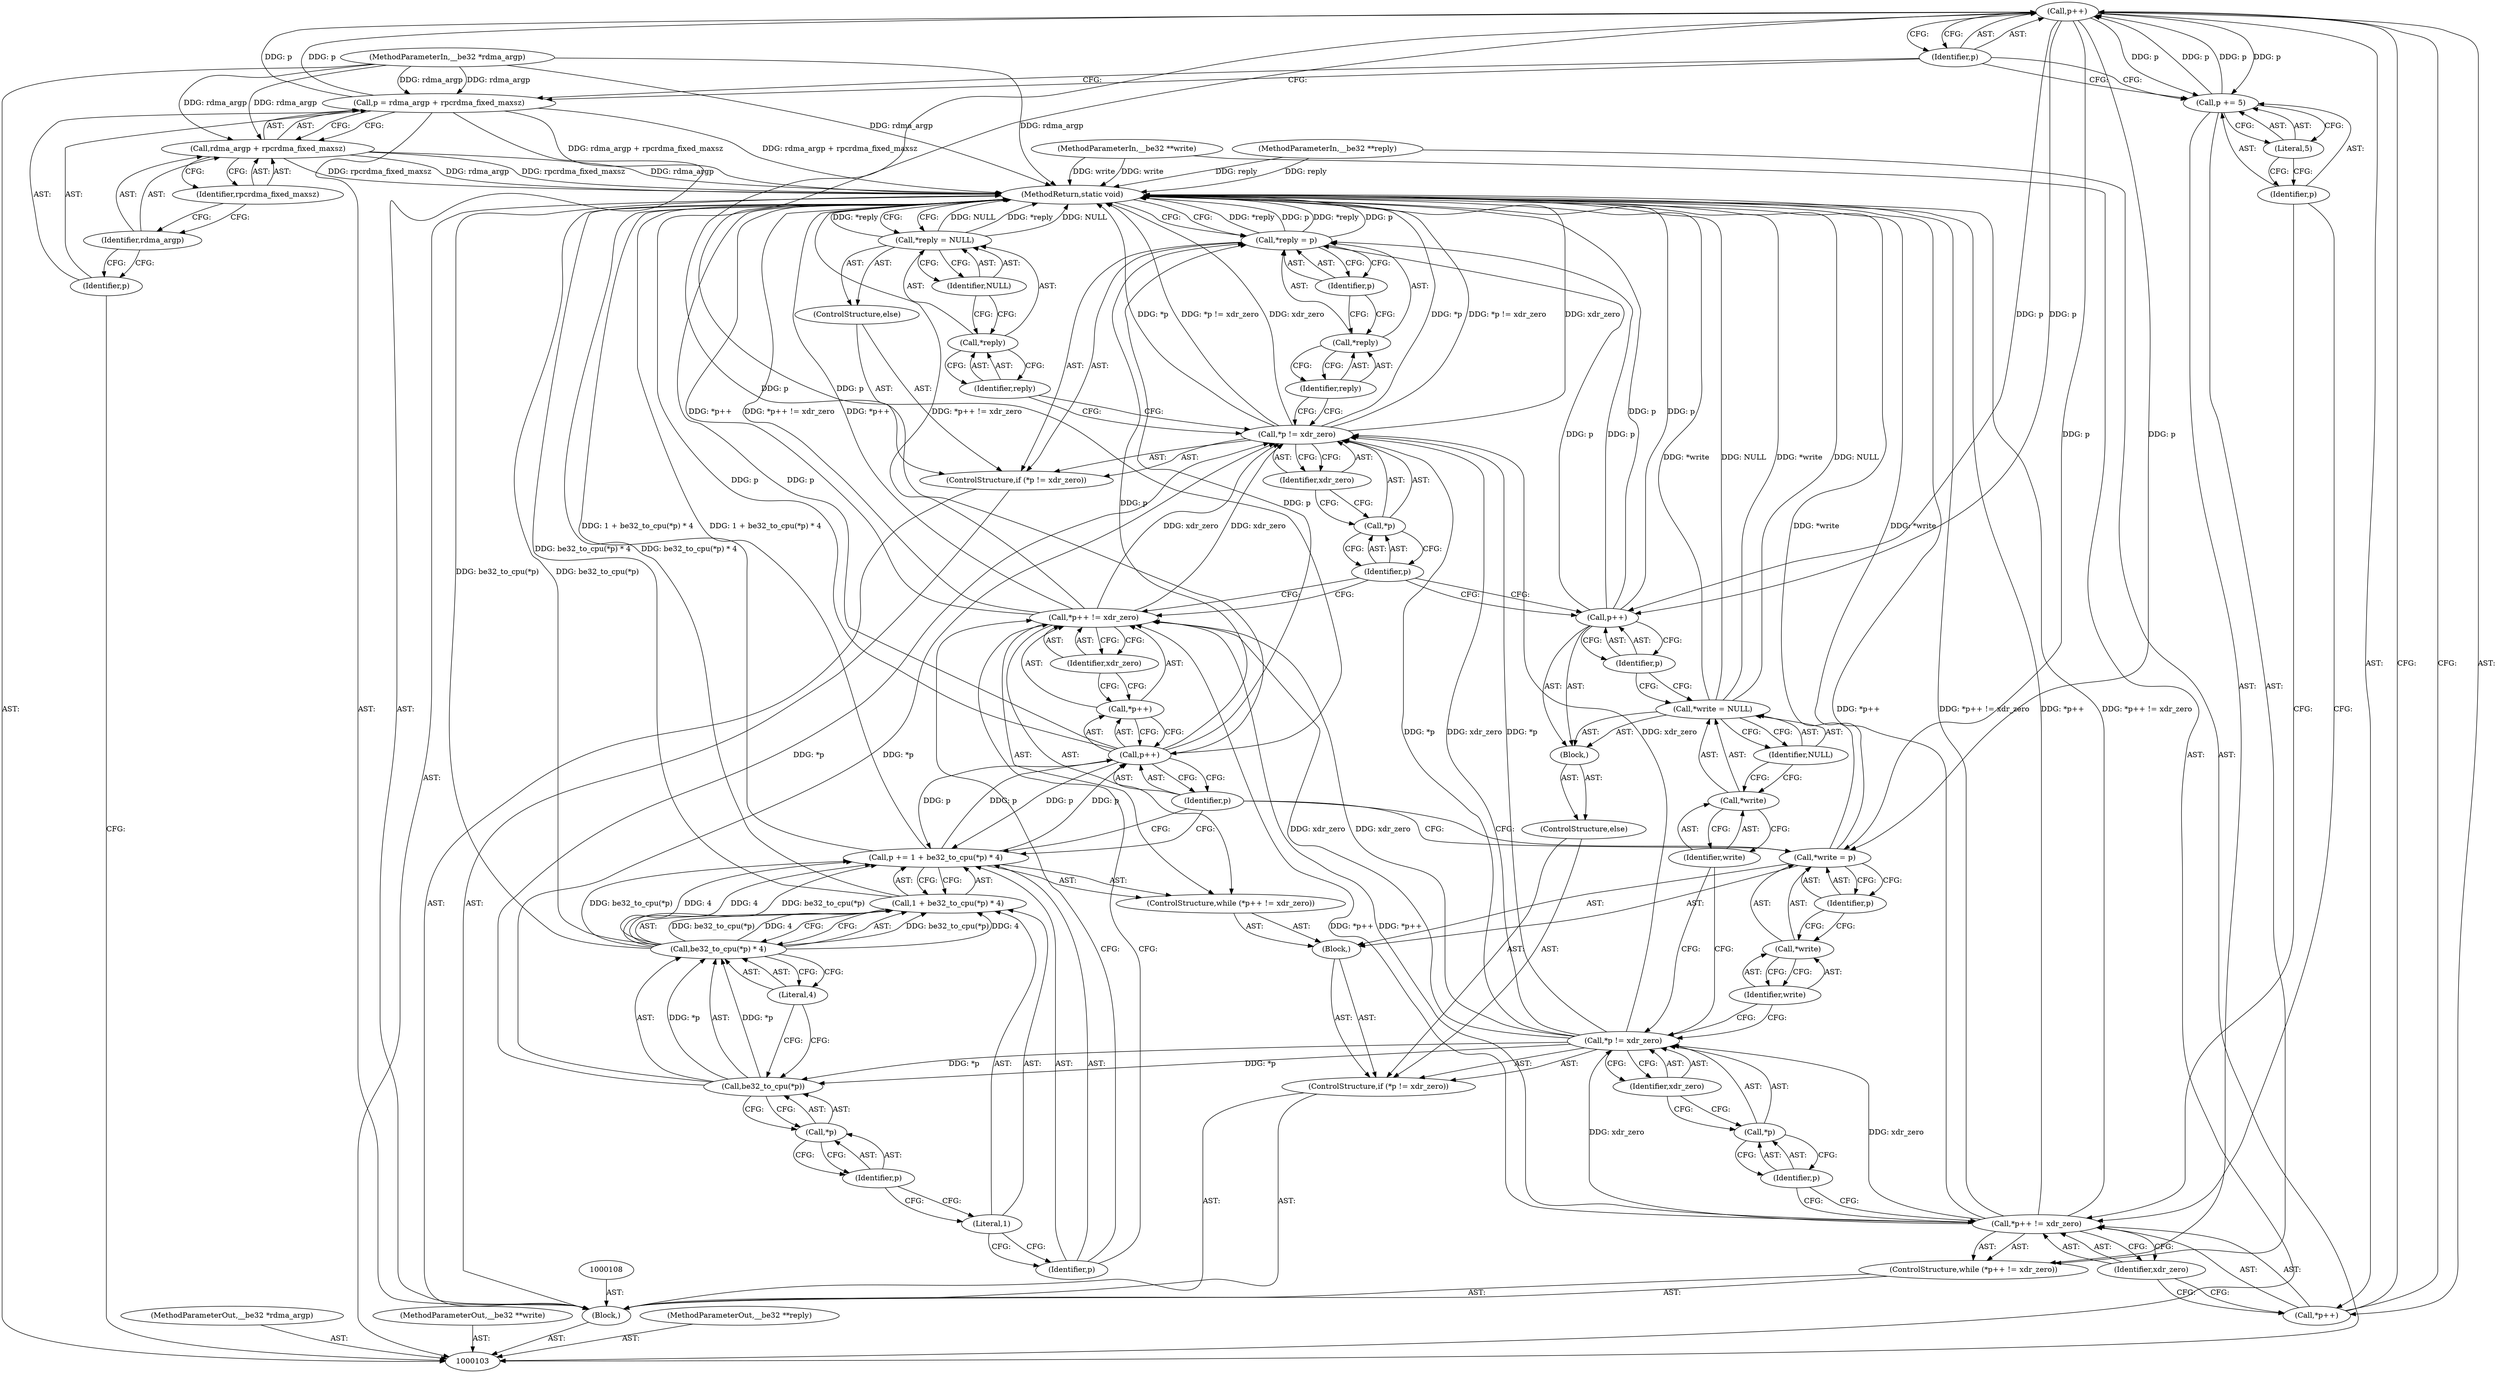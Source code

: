 digraph "0_linux_c70422f760c120480fee4de6c38804c72aa26bc1_37" {
"1000117" [label="(Call,p++)"];
"1000118" [label="(Identifier,p)"];
"1000119" [label="(Identifier,xdr_zero)"];
"1000114" [label="(ControlStructure,while (*p++ != xdr_zero))"];
"1000115" [label="(Call,*p++ != xdr_zero)"];
"1000116" [label="(Call,*p++)"];
"1000120" [label="(Call,p += 5)"];
"1000121" [label="(Identifier,p)"];
"1000122" [label="(Literal,5)"];
"1000127" [label="(Identifier,xdr_zero)"];
"1000123" [label="(ControlStructure,if (*p != xdr_zero))"];
"1000128" [label="(Block,)"];
"1000124" [label="(Call,*p != xdr_zero)"];
"1000125" [label="(Call,*p)"];
"1000126" [label="(Identifier,p)"];
"1000132" [label="(Identifier,p)"];
"1000129" [label="(Call,*write = p)"];
"1000130" [label="(Call,*write)"];
"1000131" [label="(Identifier,write)"];
"1000134" [label="(Call,*p++ != xdr_zero)"];
"1000135" [label="(Call,*p++)"];
"1000136" [label="(Call,p++)"];
"1000137" [label="(Identifier,p)"];
"1000138" [label="(Identifier,xdr_zero)"];
"1000133" [label="(ControlStructure,while (*p++ != xdr_zero))"];
"1000143" [label="(Call,be32_to_cpu(*p) * 4)"];
"1000144" [label="(Call,be32_to_cpu(*p))"];
"1000145" [label="(Call,*p)"];
"1000146" [label="(Identifier,p)"];
"1000147" [label="(Literal,4)"];
"1000139" [label="(Call,p += 1 + be32_to_cpu(*p) * 4)"];
"1000140" [label="(Identifier,p)"];
"1000141" [label="(Call,1 + be32_to_cpu(*p) * 4)"];
"1000142" [label="(Literal,1)"];
"1000148" [label="(ControlStructure,else)"];
"1000149" [label="(Block,)"];
"1000153" [label="(Identifier,NULL)"];
"1000150" [label="(Call,*write = NULL)"];
"1000151" [label="(Call,*write)"];
"1000152" [label="(Identifier,write)"];
"1000170" [label="(MethodReturn,static void)"];
"1000104" [label="(MethodParameterIn,__be32 *rdma_argp)"];
"1000215" [label="(MethodParameterOut,__be32 *rdma_argp)"];
"1000154" [label="(Call,p++)"];
"1000155" [label="(Identifier,p)"];
"1000160" [label="(Identifier,xdr_zero)"];
"1000156" [label="(ControlStructure,if (*p != xdr_zero))"];
"1000157" [label="(Call,*p != xdr_zero)"];
"1000158" [label="(Call,*p)"];
"1000159" [label="(Identifier,p)"];
"1000164" [label="(Identifier,p)"];
"1000161" [label="(Call,*reply = p)"];
"1000162" [label="(Call,*reply)"];
"1000163" [label="(Identifier,reply)"];
"1000165" [label="(ControlStructure,else)"];
"1000169" [label="(Identifier,NULL)"];
"1000166" [label="(Call,*reply = NULL)"];
"1000167" [label="(Call,*reply)"];
"1000168" [label="(Identifier,reply)"];
"1000105" [label="(MethodParameterIn,__be32 **write)"];
"1000216" [label="(MethodParameterOut,__be32 **write)"];
"1000106" [label="(MethodParameterIn,__be32 **reply)"];
"1000217" [label="(MethodParameterOut,__be32 **reply)"];
"1000107" [label="(Block,)"];
"1000109" [label="(Call,p = rdma_argp + rpcrdma_fixed_maxsz)"];
"1000110" [label="(Identifier,p)"];
"1000113" [label="(Identifier,rpcrdma_fixed_maxsz)"];
"1000111" [label="(Call,rdma_argp + rpcrdma_fixed_maxsz)"];
"1000112" [label="(Identifier,rdma_argp)"];
"1000117" -> "1000116"  [label="AST: "];
"1000117" -> "1000118"  [label="CFG: "];
"1000118" -> "1000117"  [label="AST: "];
"1000116" -> "1000117"  [label="CFG: "];
"1000120" -> "1000117"  [label="DDG: p"];
"1000109" -> "1000117"  [label="DDG: p"];
"1000117" -> "1000120"  [label="DDG: p"];
"1000117" -> "1000129"  [label="DDG: p"];
"1000117" -> "1000136"  [label="DDG: p"];
"1000117" -> "1000154"  [label="DDG: p"];
"1000118" -> "1000117"  [label="AST: "];
"1000118" -> "1000120"  [label="CFG: "];
"1000118" -> "1000109"  [label="CFG: "];
"1000117" -> "1000118"  [label="CFG: "];
"1000119" -> "1000115"  [label="AST: "];
"1000119" -> "1000116"  [label="CFG: "];
"1000115" -> "1000119"  [label="CFG: "];
"1000114" -> "1000107"  [label="AST: "];
"1000115" -> "1000114"  [label="AST: "];
"1000120" -> "1000114"  [label="AST: "];
"1000115" -> "1000114"  [label="AST: "];
"1000115" -> "1000119"  [label="CFG: "];
"1000116" -> "1000115"  [label="AST: "];
"1000119" -> "1000115"  [label="AST: "];
"1000121" -> "1000115"  [label="CFG: "];
"1000126" -> "1000115"  [label="CFG: "];
"1000115" -> "1000170"  [label="DDG: *p++ != xdr_zero"];
"1000115" -> "1000170"  [label="DDG: *p++"];
"1000115" -> "1000124"  [label="DDG: xdr_zero"];
"1000115" -> "1000134"  [label="DDG: *p++"];
"1000116" -> "1000115"  [label="AST: "];
"1000116" -> "1000117"  [label="CFG: "];
"1000117" -> "1000116"  [label="AST: "];
"1000119" -> "1000116"  [label="CFG: "];
"1000120" -> "1000114"  [label="AST: "];
"1000120" -> "1000122"  [label="CFG: "];
"1000121" -> "1000120"  [label="AST: "];
"1000122" -> "1000120"  [label="AST: "];
"1000118" -> "1000120"  [label="CFG: "];
"1000120" -> "1000117"  [label="DDG: p"];
"1000117" -> "1000120"  [label="DDG: p"];
"1000121" -> "1000120"  [label="AST: "];
"1000121" -> "1000115"  [label="CFG: "];
"1000122" -> "1000121"  [label="CFG: "];
"1000122" -> "1000120"  [label="AST: "];
"1000122" -> "1000121"  [label="CFG: "];
"1000120" -> "1000122"  [label="CFG: "];
"1000127" -> "1000124"  [label="AST: "];
"1000127" -> "1000125"  [label="CFG: "];
"1000124" -> "1000127"  [label="CFG: "];
"1000123" -> "1000107"  [label="AST: "];
"1000124" -> "1000123"  [label="AST: "];
"1000128" -> "1000123"  [label="AST: "];
"1000148" -> "1000123"  [label="AST: "];
"1000128" -> "1000123"  [label="AST: "];
"1000129" -> "1000128"  [label="AST: "];
"1000133" -> "1000128"  [label="AST: "];
"1000124" -> "1000123"  [label="AST: "];
"1000124" -> "1000127"  [label="CFG: "];
"1000125" -> "1000124"  [label="AST: "];
"1000127" -> "1000124"  [label="AST: "];
"1000131" -> "1000124"  [label="CFG: "];
"1000152" -> "1000124"  [label="CFG: "];
"1000115" -> "1000124"  [label="DDG: xdr_zero"];
"1000124" -> "1000134"  [label="DDG: xdr_zero"];
"1000124" -> "1000144"  [label="DDG: *p"];
"1000124" -> "1000157"  [label="DDG: *p"];
"1000124" -> "1000157"  [label="DDG: xdr_zero"];
"1000125" -> "1000124"  [label="AST: "];
"1000125" -> "1000126"  [label="CFG: "];
"1000126" -> "1000125"  [label="AST: "];
"1000127" -> "1000125"  [label="CFG: "];
"1000126" -> "1000125"  [label="AST: "];
"1000126" -> "1000115"  [label="CFG: "];
"1000125" -> "1000126"  [label="CFG: "];
"1000132" -> "1000129"  [label="AST: "];
"1000132" -> "1000130"  [label="CFG: "];
"1000129" -> "1000132"  [label="CFG: "];
"1000129" -> "1000128"  [label="AST: "];
"1000129" -> "1000132"  [label="CFG: "];
"1000130" -> "1000129"  [label="AST: "];
"1000132" -> "1000129"  [label="AST: "];
"1000137" -> "1000129"  [label="CFG: "];
"1000129" -> "1000170"  [label="DDG: *write"];
"1000117" -> "1000129"  [label="DDG: p"];
"1000130" -> "1000129"  [label="AST: "];
"1000130" -> "1000131"  [label="CFG: "];
"1000131" -> "1000130"  [label="AST: "];
"1000132" -> "1000130"  [label="CFG: "];
"1000131" -> "1000130"  [label="AST: "];
"1000131" -> "1000124"  [label="CFG: "];
"1000130" -> "1000131"  [label="CFG: "];
"1000134" -> "1000133"  [label="AST: "];
"1000134" -> "1000138"  [label="CFG: "];
"1000135" -> "1000134"  [label="AST: "];
"1000138" -> "1000134"  [label="AST: "];
"1000140" -> "1000134"  [label="CFG: "];
"1000159" -> "1000134"  [label="CFG: "];
"1000134" -> "1000170"  [label="DDG: *p++ != xdr_zero"];
"1000134" -> "1000170"  [label="DDG: *p++"];
"1000115" -> "1000134"  [label="DDG: *p++"];
"1000124" -> "1000134"  [label="DDG: xdr_zero"];
"1000134" -> "1000157"  [label="DDG: xdr_zero"];
"1000135" -> "1000134"  [label="AST: "];
"1000135" -> "1000136"  [label="CFG: "];
"1000136" -> "1000135"  [label="AST: "];
"1000138" -> "1000135"  [label="CFG: "];
"1000136" -> "1000135"  [label="AST: "];
"1000136" -> "1000137"  [label="CFG: "];
"1000137" -> "1000136"  [label="AST: "];
"1000135" -> "1000136"  [label="CFG: "];
"1000136" -> "1000170"  [label="DDG: p"];
"1000139" -> "1000136"  [label="DDG: p"];
"1000117" -> "1000136"  [label="DDG: p"];
"1000136" -> "1000139"  [label="DDG: p"];
"1000136" -> "1000161"  [label="DDG: p"];
"1000137" -> "1000136"  [label="AST: "];
"1000137" -> "1000139"  [label="CFG: "];
"1000137" -> "1000129"  [label="CFG: "];
"1000136" -> "1000137"  [label="CFG: "];
"1000138" -> "1000134"  [label="AST: "];
"1000138" -> "1000135"  [label="CFG: "];
"1000134" -> "1000138"  [label="CFG: "];
"1000133" -> "1000128"  [label="AST: "];
"1000134" -> "1000133"  [label="AST: "];
"1000139" -> "1000133"  [label="AST: "];
"1000143" -> "1000141"  [label="AST: "];
"1000143" -> "1000147"  [label="CFG: "];
"1000144" -> "1000143"  [label="AST: "];
"1000147" -> "1000143"  [label="AST: "];
"1000141" -> "1000143"  [label="CFG: "];
"1000143" -> "1000170"  [label="DDG: be32_to_cpu(*p)"];
"1000143" -> "1000139"  [label="DDG: be32_to_cpu(*p)"];
"1000143" -> "1000139"  [label="DDG: 4"];
"1000143" -> "1000141"  [label="DDG: be32_to_cpu(*p)"];
"1000143" -> "1000141"  [label="DDG: 4"];
"1000144" -> "1000143"  [label="DDG: *p"];
"1000144" -> "1000143"  [label="AST: "];
"1000144" -> "1000145"  [label="CFG: "];
"1000145" -> "1000144"  [label="AST: "];
"1000147" -> "1000144"  [label="CFG: "];
"1000144" -> "1000143"  [label="DDG: *p"];
"1000124" -> "1000144"  [label="DDG: *p"];
"1000144" -> "1000157"  [label="DDG: *p"];
"1000145" -> "1000144"  [label="AST: "];
"1000145" -> "1000146"  [label="CFG: "];
"1000146" -> "1000145"  [label="AST: "];
"1000144" -> "1000145"  [label="CFG: "];
"1000146" -> "1000145"  [label="AST: "];
"1000146" -> "1000142"  [label="CFG: "];
"1000145" -> "1000146"  [label="CFG: "];
"1000147" -> "1000143"  [label="AST: "];
"1000147" -> "1000144"  [label="CFG: "];
"1000143" -> "1000147"  [label="CFG: "];
"1000139" -> "1000133"  [label="AST: "];
"1000139" -> "1000141"  [label="CFG: "];
"1000140" -> "1000139"  [label="AST: "];
"1000141" -> "1000139"  [label="AST: "];
"1000137" -> "1000139"  [label="CFG: "];
"1000139" -> "1000170"  [label="DDG: 1 + be32_to_cpu(*p) * 4"];
"1000139" -> "1000136"  [label="DDG: p"];
"1000143" -> "1000139"  [label="DDG: be32_to_cpu(*p)"];
"1000143" -> "1000139"  [label="DDG: 4"];
"1000136" -> "1000139"  [label="DDG: p"];
"1000140" -> "1000139"  [label="AST: "];
"1000140" -> "1000134"  [label="CFG: "];
"1000142" -> "1000140"  [label="CFG: "];
"1000141" -> "1000139"  [label="AST: "];
"1000141" -> "1000143"  [label="CFG: "];
"1000142" -> "1000141"  [label="AST: "];
"1000143" -> "1000141"  [label="AST: "];
"1000139" -> "1000141"  [label="CFG: "];
"1000141" -> "1000170"  [label="DDG: be32_to_cpu(*p) * 4"];
"1000143" -> "1000141"  [label="DDG: be32_to_cpu(*p)"];
"1000143" -> "1000141"  [label="DDG: 4"];
"1000142" -> "1000141"  [label="AST: "];
"1000142" -> "1000140"  [label="CFG: "];
"1000146" -> "1000142"  [label="CFG: "];
"1000148" -> "1000123"  [label="AST: "];
"1000149" -> "1000148"  [label="AST: "];
"1000149" -> "1000148"  [label="AST: "];
"1000150" -> "1000149"  [label="AST: "];
"1000154" -> "1000149"  [label="AST: "];
"1000153" -> "1000150"  [label="AST: "];
"1000153" -> "1000151"  [label="CFG: "];
"1000150" -> "1000153"  [label="CFG: "];
"1000150" -> "1000149"  [label="AST: "];
"1000150" -> "1000153"  [label="CFG: "];
"1000151" -> "1000150"  [label="AST: "];
"1000153" -> "1000150"  [label="AST: "];
"1000155" -> "1000150"  [label="CFG: "];
"1000150" -> "1000170"  [label="DDG: *write"];
"1000150" -> "1000170"  [label="DDG: NULL"];
"1000151" -> "1000150"  [label="AST: "];
"1000151" -> "1000152"  [label="CFG: "];
"1000152" -> "1000151"  [label="AST: "];
"1000153" -> "1000151"  [label="CFG: "];
"1000152" -> "1000151"  [label="AST: "];
"1000152" -> "1000124"  [label="CFG: "];
"1000151" -> "1000152"  [label="CFG: "];
"1000170" -> "1000103"  [label="AST: "];
"1000170" -> "1000161"  [label="CFG: "];
"1000170" -> "1000166"  [label="CFG: "];
"1000150" -> "1000170"  [label="DDG: *write"];
"1000150" -> "1000170"  [label="DDG: NULL"];
"1000166" -> "1000170"  [label="DDG: NULL"];
"1000166" -> "1000170"  [label="DDG: *reply"];
"1000157" -> "1000170"  [label="DDG: *p != xdr_zero"];
"1000157" -> "1000170"  [label="DDG: xdr_zero"];
"1000157" -> "1000170"  [label="DDG: *p"];
"1000104" -> "1000170"  [label="DDG: rdma_argp"];
"1000105" -> "1000170"  [label="DDG: write"];
"1000115" -> "1000170"  [label="DDG: *p++ != xdr_zero"];
"1000115" -> "1000170"  [label="DDG: *p++"];
"1000111" -> "1000170"  [label="DDG: rdma_argp"];
"1000111" -> "1000170"  [label="DDG: rpcrdma_fixed_maxsz"];
"1000161" -> "1000170"  [label="DDG: *reply"];
"1000161" -> "1000170"  [label="DDG: p"];
"1000129" -> "1000170"  [label="DDG: *write"];
"1000139" -> "1000170"  [label="DDG: 1 + be32_to_cpu(*p) * 4"];
"1000154" -> "1000170"  [label="DDG: p"];
"1000143" -> "1000170"  [label="DDG: be32_to_cpu(*p)"];
"1000134" -> "1000170"  [label="DDG: *p++ != xdr_zero"];
"1000134" -> "1000170"  [label="DDG: *p++"];
"1000141" -> "1000170"  [label="DDG: be32_to_cpu(*p) * 4"];
"1000109" -> "1000170"  [label="DDG: rdma_argp + rpcrdma_fixed_maxsz"];
"1000136" -> "1000170"  [label="DDG: p"];
"1000106" -> "1000170"  [label="DDG: reply"];
"1000104" -> "1000103"  [label="AST: "];
"1000104" -> "1000170"  [label="DDG: rdma_argp"];
"1000104" -> "1000109"  [label="DDG: rdma_argp"];
"1000104" -> "1000111"  [label="DDG: rdma_argp"];
"1000215" -> "1000103"  [label="AST: "];
"1000154" -> "1000149"  [label="AST: "];
"1000154" -> "1000155"  [label="CFG: "];
"1000155" -> "1000154"  [label="AST: "];
"1000159" -> "1000154"  [label="CFG: "];
"1000154" -> "1000170"  [label="DDG: p"];
"1000117" -> "1000154"  [label="DDG: p"];
"1000154" -> "1000161"  [label="DDG: p"];
"1000155" -> "1000154"  [label="AST: "];
"1000155" -> "1000150"  [label="CFG: "];
"1000154" -> "1000155"  [label="CFG: "];
"1000160" -> "1000157"  [label="AST: "];
"1000160" -> "1000158"  [label="CFG: "];
"1000157" -> "1000160"  [label="CFG: "];
"1000156" -> "1000107"  [label="AST: "];
"1000157" -> "1000156"  [label="AST: "];
"1000161" -> "1000156"  [label="AST: "];
"1000165" -> "1000156"  [label="AST: "];
"1000157" -> "1000156"  [label="AST: "];
"1000157" -> "1000160"  [label="CFG: "];
"1000158" -> "1000157"  [label="AST: "];
"1000160" -> "1000157"  [label="AST: "];
"1000163" -> "1000157"  [label="CFG: "];
"1000168" -> "1000157"  [label="CFG: "];
"1000157" -> "1000170"  [label="DDG: *p != xdr_zero"];
"1000157" -> "1000170"  [label="DDG: xdr_zero"];
"1000157" -> "1000170"  [label="DDG: *p"];
"1000124" -> "1000157"  [label="DDG: *p"];
"1000124" -> "1000157"  [label="DDG: xdr_zero"];
"1000144" -> "1000157"  [label="DDG: *p"];
"1000134" -> "1000157"  [label="DDG: xdr_zero"];
"1000158" -> "1000157"  [label="AST: "];
"1000158" -> "1000159"  [label="CFG: "];
"1000159" -> "1000158"  [label="AST: "];
"1000160" -> "1000158"  [label="CFG: "];
"1000159" -> "1000158"  [label="AST: "];
"1000159" -> "1000134"  [label="CFG: "];
"1000159" -> "1000154"  [label="CFG: "];
"1000158" -> "1000159"  [label="CFG: "];
"1000164" -> "1000161"  [label="AST: "];
"1000164" -> "1000162"  [label="CFG: "];
"1000161" -> "1000164"  [label="CFG: "];
"1000161" -> "1000156"  [label="AST: "];
"1000161" -> "1000164"  [label="CFG: "];
"1000162" -> "1000161"  [label="AST: "];
"1000164" -> "1000161"  [label="AST: "];
"1000170" -> "1000161"  [label="CFG: "];
"1000161" -> "1000170"  [label="DDG: *reply"];
"1000161" -> "1000170"  [label="DDG: p"];
"1000154" -> "1000161"  [label="DDG: p"];
"1000136" -> "1000161"  [label="DDG: p"];
"1000162" -> "1000161"  [label="AST: "];
"1000162" -> "1000163"  [label="CFG: "];
"1000163" -> "1000162"  [label="AST: "];
"1000164" -> "1000162"  [label="CFG: "];
"1000163" -> "1000162"  [label="AST: "];
"1000163" -> "1000157"  [label="CFG: "];
"1000162" -> "1000163"  [label="CFG: "];
"1000165" -> "1000156"  [label="AST: "];
"1000166" -> "1000165"  [label="AST: "];
"1000169" -> "1000166"  [label="AST: "];
"1000169" -> "1000167"  [label="CFG: "];
"1000166" -> "1000169"  [label="CFG: "];
"1000166" -> "1000165"  [label="AST: "];
"1000166" -> "1000169"  [label="CFG: "];
"1000167" -> "1000166"  [label="AST: "];
"1000169" -> "1000166"  [label="AST: "];
"1000170" -> "1000166"  [label="CFG: "];
"1000166" -> "1000170"  [label="DDG: NULL"];
"1000166" -> "1000170"  [label="DDG: *reply"];
"1000167" -> "1000166"  [label="AST: "];
"1000167" -> "1000168"  [label="CFG: "];
"1000168" -> "1000167"  [label="AST: "];
"1000169" -> "1000167"  [label="CFG: "];
"1000168" -> "1000167"  [label="AST: "];
"1000168" -> "1000157"  [label="CFG: "];
"1000167" -> "1000168"  [label="CFG: "];
"1000105" -> "1000103"  [label="AST: "];
"1000105" -> "1000170"  [label="DDG: write"];
"1000216" -> "1000103"  [label="AST: "];
"1000106" -> "1000103"  [label="AST: "];
"1000106" -> "1000170"  [label="DDG: reply"];
"1000217" -> "1000103"  [label="AST: "];
"1000107" -> "1000103"  [label="AST: "];
"1000108" -> "1000107"  [label="AST: "];
"1000109" -> "1000107"  [label="AST: "];
"1000114" -> "1000107"  [label="AST: "];
"1000123" -> "1000107"  [label="AST: "];
"1000156" -> "1000107"  [label="AST: "];
"1000109" -> "1000107"  [label="AST: "];
"1000109" -> "1000111"  [label="CFG: "];
"1000110" -> "1000109"  [label="AST: "];
"1000111" -> "1000109"  [label="AST: "];
"1000118" -> "1000109"  [label="CFG: "];
"1000109" -> "1000170"  [label="DDG: rdma_argp + rpcrdma_fixed_maxsz"];
"1000104" -> "1000109"  [label="DDG: rdma_argp"];
"1000109" -> "1000117"  [label="DDG: p"];
"1000110" -> "1000109"  [label="AST: "];
"1000110" -> "1000103"  [label="CFG: "];
"1000112" -> "1000110"  [label="CFG: "];
"1000113" -> "1000111"  [label="AST: "];
"1000113" -> "1000112"  [label="CFG: "];
"1000111" -> "1000113"  [label="CFG: "];
"1000111" -> "1000109"  [label="AST: "];
"1000111" -> "1000113"  [label="CFG: "];
"1000112" -> "1000111"  [label="AST: "];
"1000113" -> "1000111"  [label="AST: "];
"1000109" -> "1000111"  [label="CFG: "];
"1000111" -> "1000170"  [label="DDG: rdma_argp"];
"1000111" -> "1000170"  [label="DDG: rpcrdma_fixed_maxsz"];
"1000104" -> "1000111"  [label="DDG: rdma_argp"];
"1000112" -> "1000111"  [label="AST: "];
"1000112" -> "1000110"  [label="CFG: "];
"1000113" -> "1000112"  [label="CFG: "];
}
